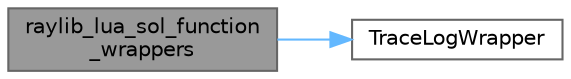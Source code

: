 digraph "raylib_lua_sol_function_wrappers"
{
 // LATEX_PDF_SIZE
  bgcolor="transparent";
  edge [fontname=Helvetica,fontsize=10,labelfontname=Helvetica,labelfontsize=10];
  node [fontname=Helvetica,fontsize=10,shape=box,height=0.2,width=0.4];
  rankdir="LR";
  Node1 [id="Node000001",label="raylib_lua_sol_function\l_wrappers",height=0.2,width=0.4,color="gray40", fillcolor="grey60", style="filled", fontcolor="black",tooltip=" "];
  Node1 -> Node2 [id="edge1_Node000001_Node000002",color="steelblue1",style="solid",tooltip=" "];
  Node2 [id="Node000002",label="TraceLogWrapper",height=0.2,width=0.4,color="grey40", fillcolor="white", style="filled",URL="$raylib-lua-sol_8hpp.html#a711a3c0931ff450467cd591ea74c1020",tooltip=" "];
}

